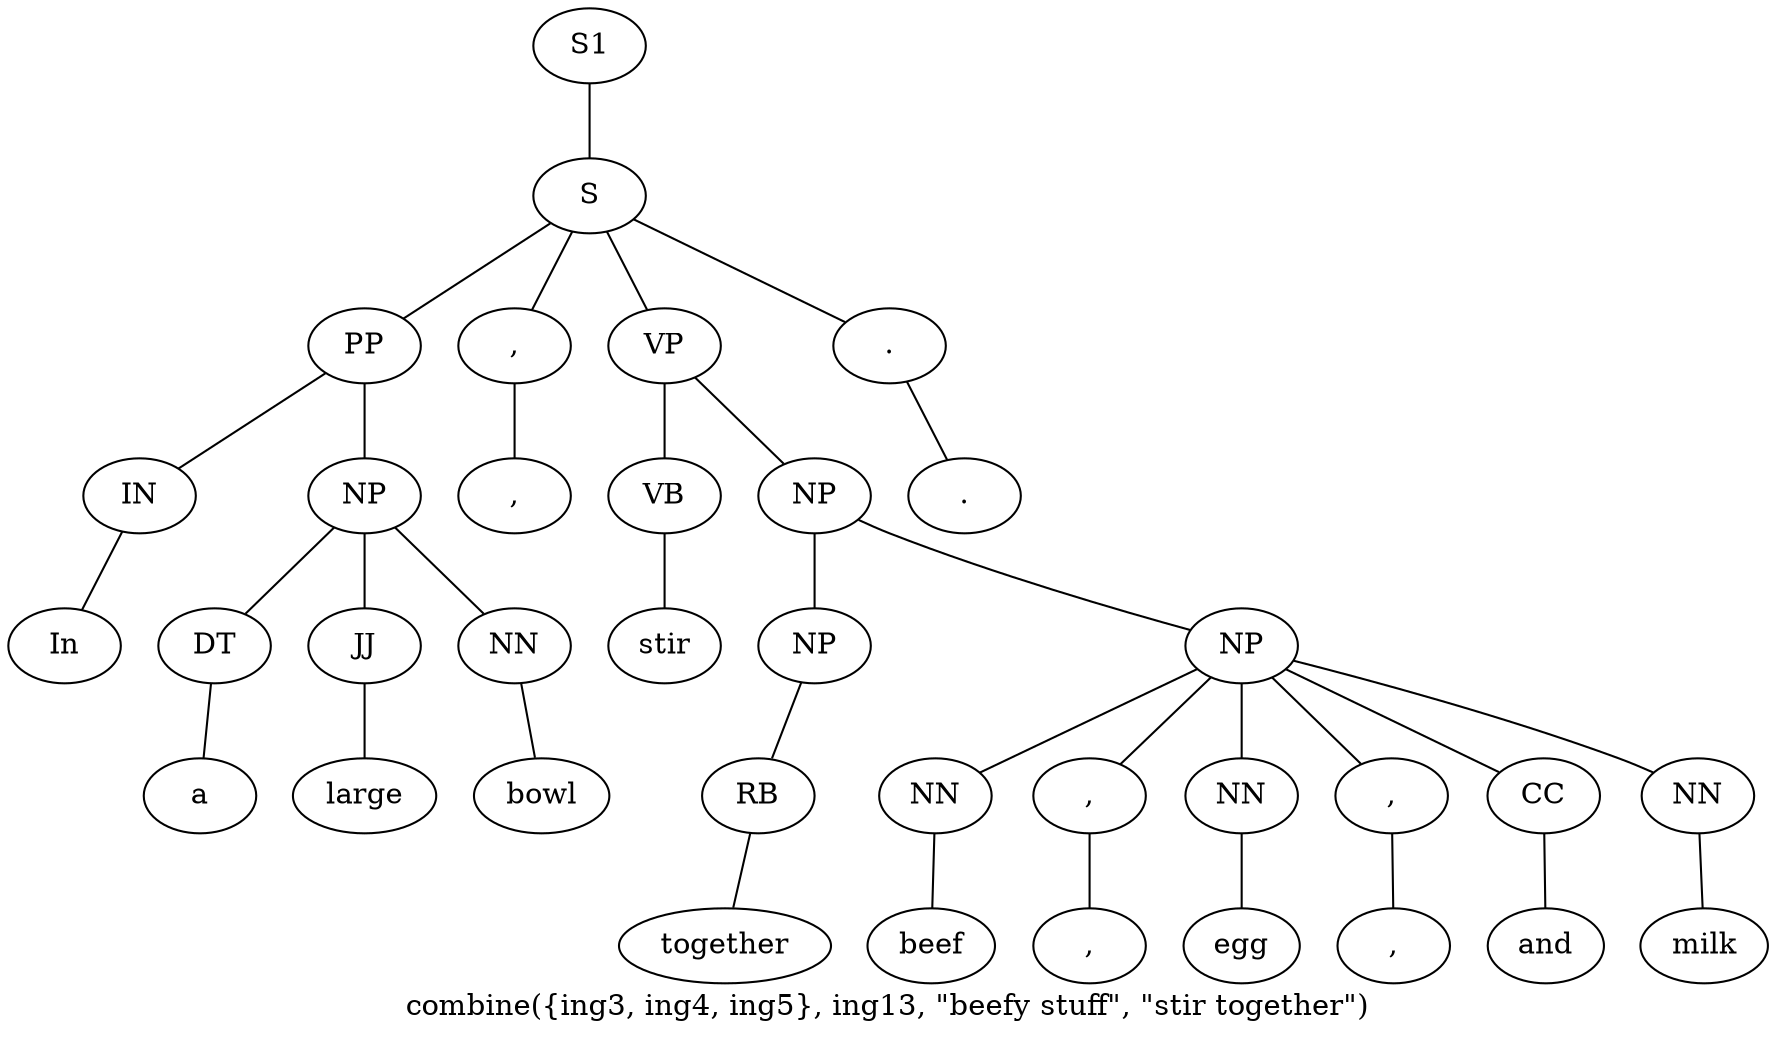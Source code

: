 graph SyntaxGraph {
	label = "combine({ing3, ing4, ing5}, ing13, \"beefy stuff\", \"stir together\")";
	Node0 [label="S1"];
	Node1 [label="S"];
	Node2 [label="PP"];
	Node3 [label="IN"];
	Node4 [label="In"];
	Node5 [label="NP"];
	Node6 [label="DT"];
	Node7 [label="a"];
	Node8 [label="JJ"];
	Node9 [label="large"];
	Node10 [label="NN"];
	Node11 [label="bowl"];
	Node12 [label=","];
	Node13 [label=","];
	Node14 [label="VP"];
	Node15 [label="VB"];
	Node16 [label="stir"];
	Node17 [label="NP"];
	Node18 [label="NP"];
	Node19 [label="RB"];
	Node20 [label="together"];
	Node21 [label="NP"];
	Node22 [label="NN"];
	Node23 [label="beef"];
	Node24 [label=","];
	Node25 [label=","];
	Node26 [label="NN"];
	Node27 [label="egg"];
	Node28 [label=","];
	Node29 [label=","];
	Node30 [label="CC"];
	Node31 [label="and"];
	Node32 [label="NN"];
	Node33 [label="milk"];
	Node34 [label="."];
	Node35 [label="."];

	Node0 -- Node1;
	Node1 -- Node2;
	Node1 -- Node12;
	Node1 -- Node14;
	Node1 -- Node34;
	Node2 -- Node3;
	Node2 -- Node5;
	Node3 -- Node4;
	Node5 -- Node6;
	Node5 -- Node8;
	Node5 -- Node10;
	Node6 -- Node7;
	Node8 -- Node9;
	Node10 -- Node11;
	Node12 -- Node13;
	Node14 -- Node15;
	Node14 -- Node17;
	Node15 -- Node16;
	Node17 -- Node18;
	Node17 -- Node21;
	Node18 -- Node19;
	Node19 -- Node20;
	Node21 -- Node22;
	Node21 -- Node24;
	Node21 -- Node26;
	Node21 -- Node28;
	Node21 -- Node30;
	Node21 -- Node32;
	Node22 -- Node23;
	Node24 -- Node25;
	Node26 -- Node27;
	Node28 -- Node29;
	Node30 -- Node31;
	Node32 -- Node33;
	Node34 -- Node35;
}